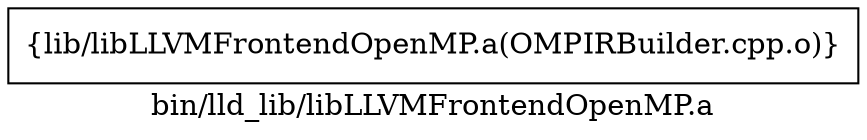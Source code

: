 digraph "bin/lld_lib/libLLVMFrontendOpenMP.a" {
	label="bin/lld_lib/libLLVMFrontendOpenMP.a";
	rankdir=LR;

	Node0x55fd7b804108 [shape=record,shape=box,group=0,label="{lib/libLLVMFrontendOpenMP.a(OMPIRBuilder.cpp.o)}"];
}
